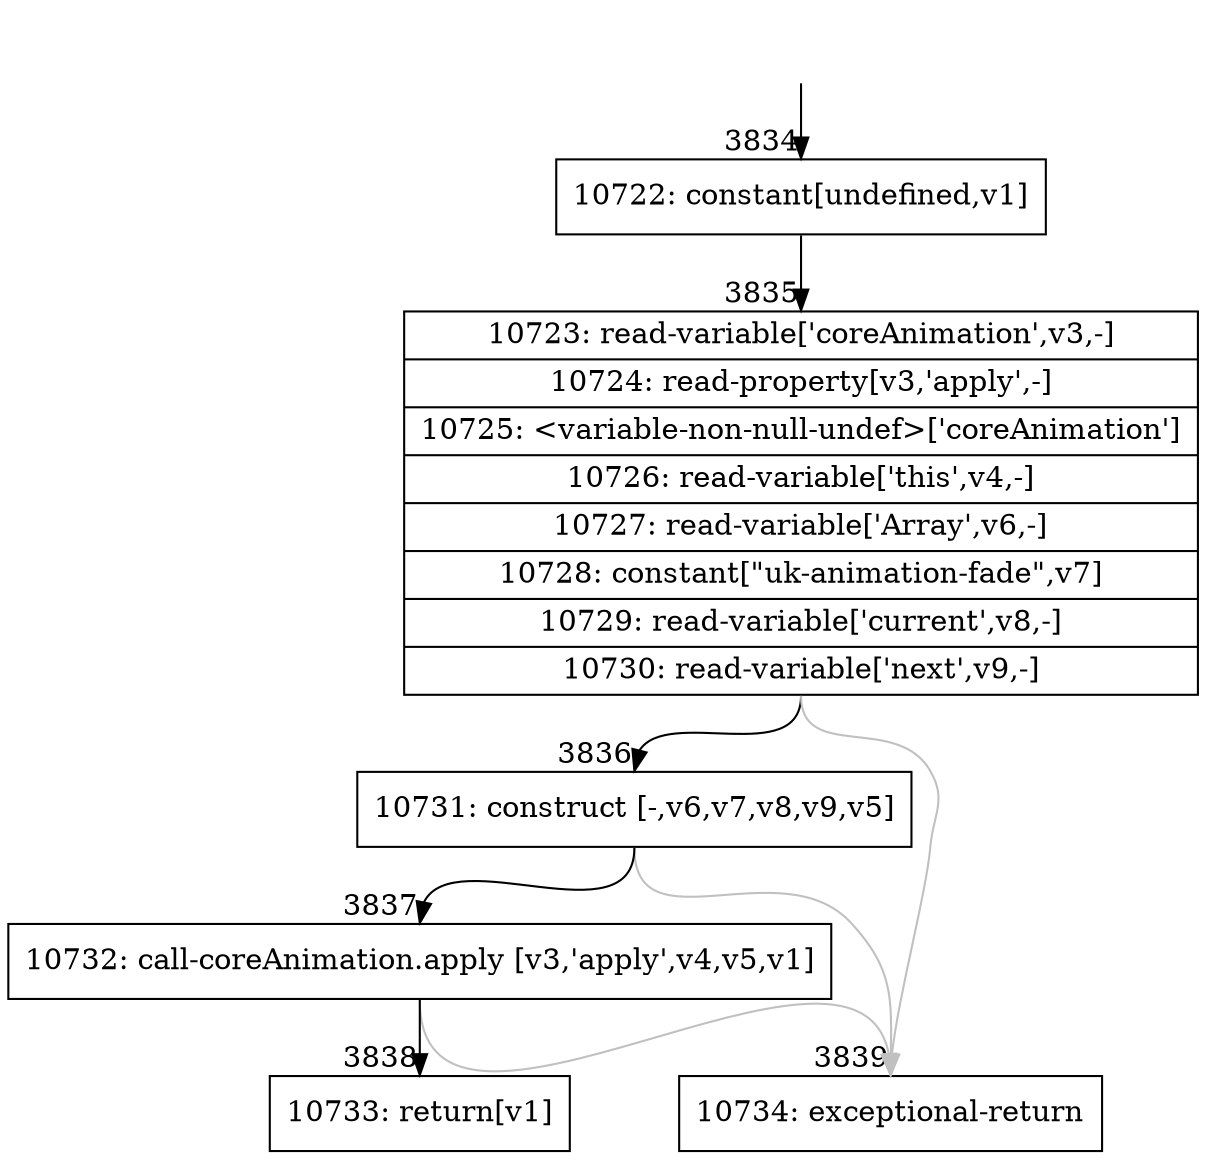 digraph {
rankdir="TD"
BB_entry284[shape=none,label=""];
BB_entry284 -> BB3834 [tailport=s, headport=n, headlabel="    3834"]
BB3834 [shape=record label="{10722: constant[undefined,v1]}" ] 
BB3834 -> BB3835 [tailport=s, headport=n, headlabel="      3835"]
BB3835 [shape=record label="{10723: read-variable['coreAnimation',v3,-]|10724: read-property[v3,'apply',-]|10725: \<variable-non-null-undef\>['coreAnimation']|10726: read-variable['this',v4,-]|10727: read-variable['Array',v6,-]|10728: constant[\"uk-animation-fade\",v7]|10729: read-variable['current',v8,-]|10730: read-variable['next',v9,-]}" ] 
BB3835 -> BB3836 [tailport=s, headport=n, headlabel="      3836"]
BB3835 -> BB3839 [tailport=s, headport=n, color=gray, headlabel="      3839"]
BB3836 [shape=record label="{10731: construct [-,v6,v7,v8,v9,v5]}" ] 
BB3836 -> BB3837 [tailport=s, headport=n, headlabel="      3837"]
BB3836 -> BB3839 [tailport=s, headport=n, color=gray]
BB3837 [shape=record label="{10732: call-coreAnimation.apply [v3,'apply',v4,v5,v1]}" ] 
BB3837 -> BB3838 [tailport=s, headport=n, headlabel="      3838"]
BB3837 -> BB3839 [tailport=s, headport=n, color=gray]
BB3838 [shape=record label="{10733: return[v1]}" ] 
BB3839 [shape=record label="{10734: exceptional-return}" ] 
//#$~ 2940
}
